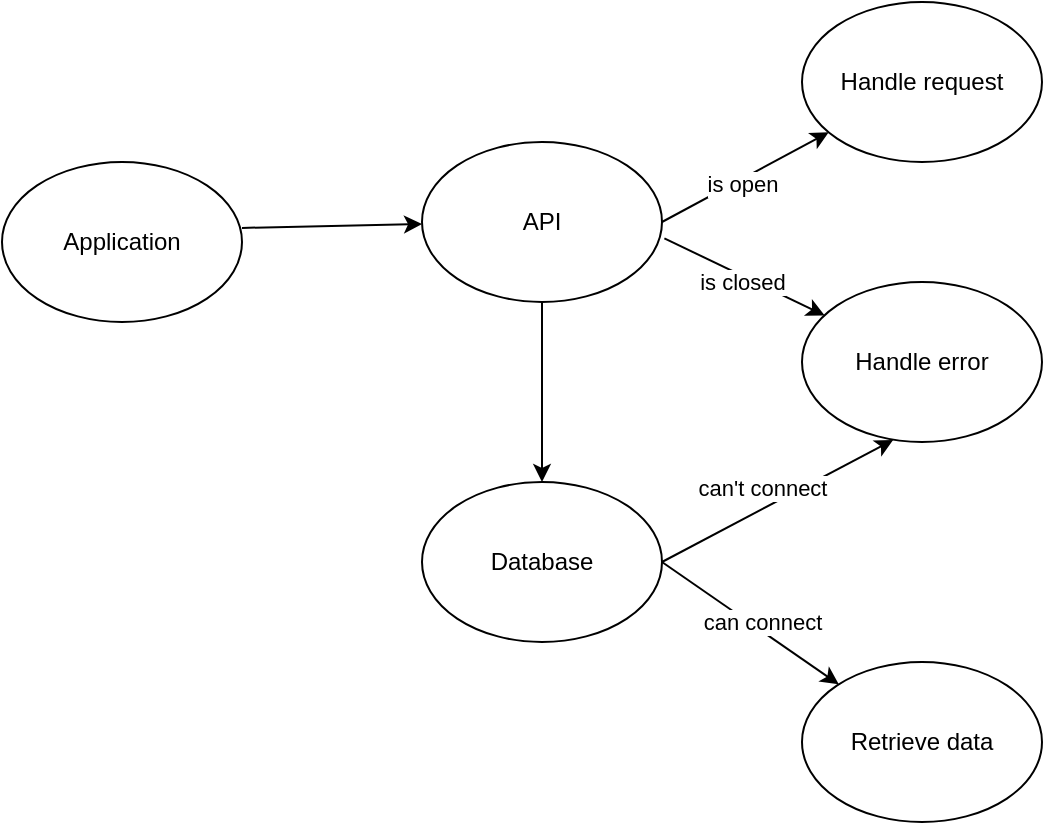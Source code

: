 <mxfile version="15.5.9" type="device"><diagram id="T-XUyfwVIf4heL71On0W" name="Page-1"><mxGraphModel dx="1865" dy="579" grid="1" gridSize="10" guides="1" tooltips="1" connect="1" arrows="1" fold="1" page="1" pageScale="1" pageWidth="827" pageHeight="1169" math="0" shadow="0"><root><mxCell id="0"/><mxCell id="1" parent="0"/><mxCell id="tKNwDQnuHsilgf7wc8fN-1" value="Application" style="ellipse;whiteSpace=wrap;html=1;" vertex="1" parent="1"><mxGeometry x="-10" y="100" width="120" height="80" as="geometry"/></mxCell><mxCell id="tKNwDQnuHsilgf7wc8fN-4" value="" style="endArrow=classic;html=1;rounded=0;exitX=1;exitY=0.412;exitDx=0;exitDy=0;exitPerimeter=0;" edge="1" parent="1" source="tKNwDQnuHsilgf7wc8fN-1" target="tKNwDQnuHsilgf7wc8fN-5"><mxGeometry width="50" height="50" relative="1" as="geometry"><mxPoint x="390" y="320" as="sourcePoint"/><mxPoint x="430" y="60" as="targetPoint"/></mxGeometry></mxCell><mxCell id="tKNwDQnuHsilgf7wc8fN-5" value="API" style="ellipse;whiteSpace=wrap;html=1;" vertex="1" parent="1"><mxGeometry x="200" y="90" width="120" height="80" as="geometry"/></mxCell><mxCell id="tKNwDQnuHsilgf7wc8fN-7" value="" style="endArrow=classic;html=1;rounded=0;exitX=1;exitY=0.5;exitDx=0;exitDy=0;" edge="1" parent="1" source="tKNwDQnuHsilgf7wc8fN-5" target="tKNwDQnuHsilgf7wc8fN-8"><mxGeometry width="50" height="50" relative="1" as="geometry"><mxPoint x="390" y="320" as="sourcePoint"/><mxPoint x="520" y="50" as="targetPoint"/></mxGeometry></mxCell><mxCell id="tKNwDQnuHsilgf7wc8fN-9" value="is open" style="edgeLabel;html=1;align=center;verticalAlign=middle;resizable=0;points=[];" vertex="1" connectable="0" parent="tKNwDQnuHsilgf7wc8fN-7"><mxGeometry x="0.366" relative="1" as="geometry"><mxPoint x="-17" y="11" as="offset"/></mxGeometry></mxCell><mxCell id="tKNwDQnuHsilgf7wc8fN-8" value="Handle request" style="ellipse;whiteSpace=wrap;html=1;" vertex="1" parent="1"><mxGeometry x="390" y="20" width="120" height="80" as="geometry"/></mxCell><mxCell id="tKNwDQnuHsilgf7wc8fN-10" value="" style="endArrow=classic;html=1;rounded=0;exitX=1.01;exitY=0.602;exitDx=0;exitDy=0;exitPerimeter=0;" edge="1" parent="1" source="tKNwDQnuHsilgf7wc8fN-5" target="tKNwDQnuHsilgf7wc8fN-11"><mxGeometry width="50" height="50" relative="1" as="geometry"><mxPoint x="390" y="320" as="sourcePoint"/><mxPoint x="400" y="210" as="targetPoint"/></mxGeometry></mxCell><mxCell id="tKNwDQnuHsilgf7wc8fN-12" value="is closed" style="edgeLabel;html=1;align=center;verticalAlign=middle;resizable=0;points=[];" vertex="1" connectable="0" parent="tKNwDQnuHsilgf7wc8fN-10"><mxGeometry x="-0.309" y="-2" relative="1" as="geometry"><mxPoint x="12" y="7" as="offset"/></mxGeometry></mxCell><mxCell id="tKNwDQnuHsilgf7wc8fN-11" value="Handle error" style="ellipse;whiteSpace=wrap;html=1;" vertex="1" parent="1"><mxGeometry x="390" y="160" width="120" height="80" as="geometry"/></mxCell><mxCell id="tKNwDQnuHsilgf7wc8fN-13" value="" style="endArrow=classic;html=1;rounded=0;exitX=0.5;exitY=1;exitDx=0;exitDy=0;" edge="1" parent="1" source="tKNwDQnuHsilgf7wc8fN-5" target="tKNwDQnuHsilgf7wc8fN-14"><mxGeometry width="50" height="50" relative="1" as="geometry"><mxPoint x="390" y="320" as="sourcePoint"/><mxPoint x="260" y="280" as="targetPoint"/></mxGeometry></mxCell><mxCell id="tKNwDQnuHsilgf7wc8fN-14" value="Database" style="ellipse;whiteSpace=wrap;html=1;" vertex="1" parent="1"><mxGeometry x="200" y="260" width="120" height="80" as="geometry"/></mxCell><mxCell id="tKNwDQnuHsilgf7wc8fN-15" value="" style="endArrow=classic;html=1;rounded=0;exitX=1;exitY=0.5;exitDx=0;exitDy=0;entryX=0.38;entryY=0.987;entryDx=0;entryDy=0;entryPerimeter=0;" edge="1" parent="1" source="tKNwDQnuHsilgf7wc8fN-14" target="tKNwDQnuHsilgf7wc8fN-11"><mxGeometry width="50" height="50" relative="1" as="geometry"><mxPoint x="390" y="320" as="sourcePoint"/><mxPoint x="440" y="270" as="targetPoint"/></mxGeometry></mxCell><mxCell id="tKNwDQnuHsilgf7wc8fN-16" value="can't connect" style="edgeLabel;html=1;align=center;verticalAlign=middle;resizable=0;points=[];" vertex="1" connectable="0" parent="tKNwDQnuHsilgf7wc8fN-15"><mxGeometry x="0.182" y="1" relative="1" as="geometry"><mxPoint x="-18" as="offset"/></mxGeometry></mxCell><mxCell id="tKNwDQnuHsilgf7wc8fN-17" value="" style="endArrow=classic;html=1;rounded=0;exitX=1;exitY=0.5;exitDx=0;exitDy=0;" edge="1" parent="1" source="tKNwDQnuHsilgf7wc8fN-14" target="tKNwDQnuHsilgf7wc8fN-18"><mxGeometry width="50" height="50" relative="1" as="geometry"><mxPoint x="390" y="320" as="sourcePoint"/><mxPoint x="260" y="370" as="targetPoint"/></mxGeometry></mxCell><mxCell id="tKNwDQnuHsilgf7wc8fN-19" value="can connect" style="edgeLabel;html=1;align=center;verticalAlign=middle;resizable=0;points=[];" vertex="1" connectable="0" parent="tKNwDQnuHsilgf7wc8fN-17"><mxGeometry x="-0.276" relative="1" as="geometry"><mxPoint x="18" y="8" as="offset"/></mxGeometry></mxCell><mxCell id="tKNwDQnuHsilgf7wc8fN-18" value="Retrieve data" style="ellipse;whiteSpace=wrap;html=1;" vertex="1" parent="1"><mxGeometry x="390" y="350" width="120" height="80" as="geometry"/></mxCell></root></mxGraphModel></diagram></mxfile>